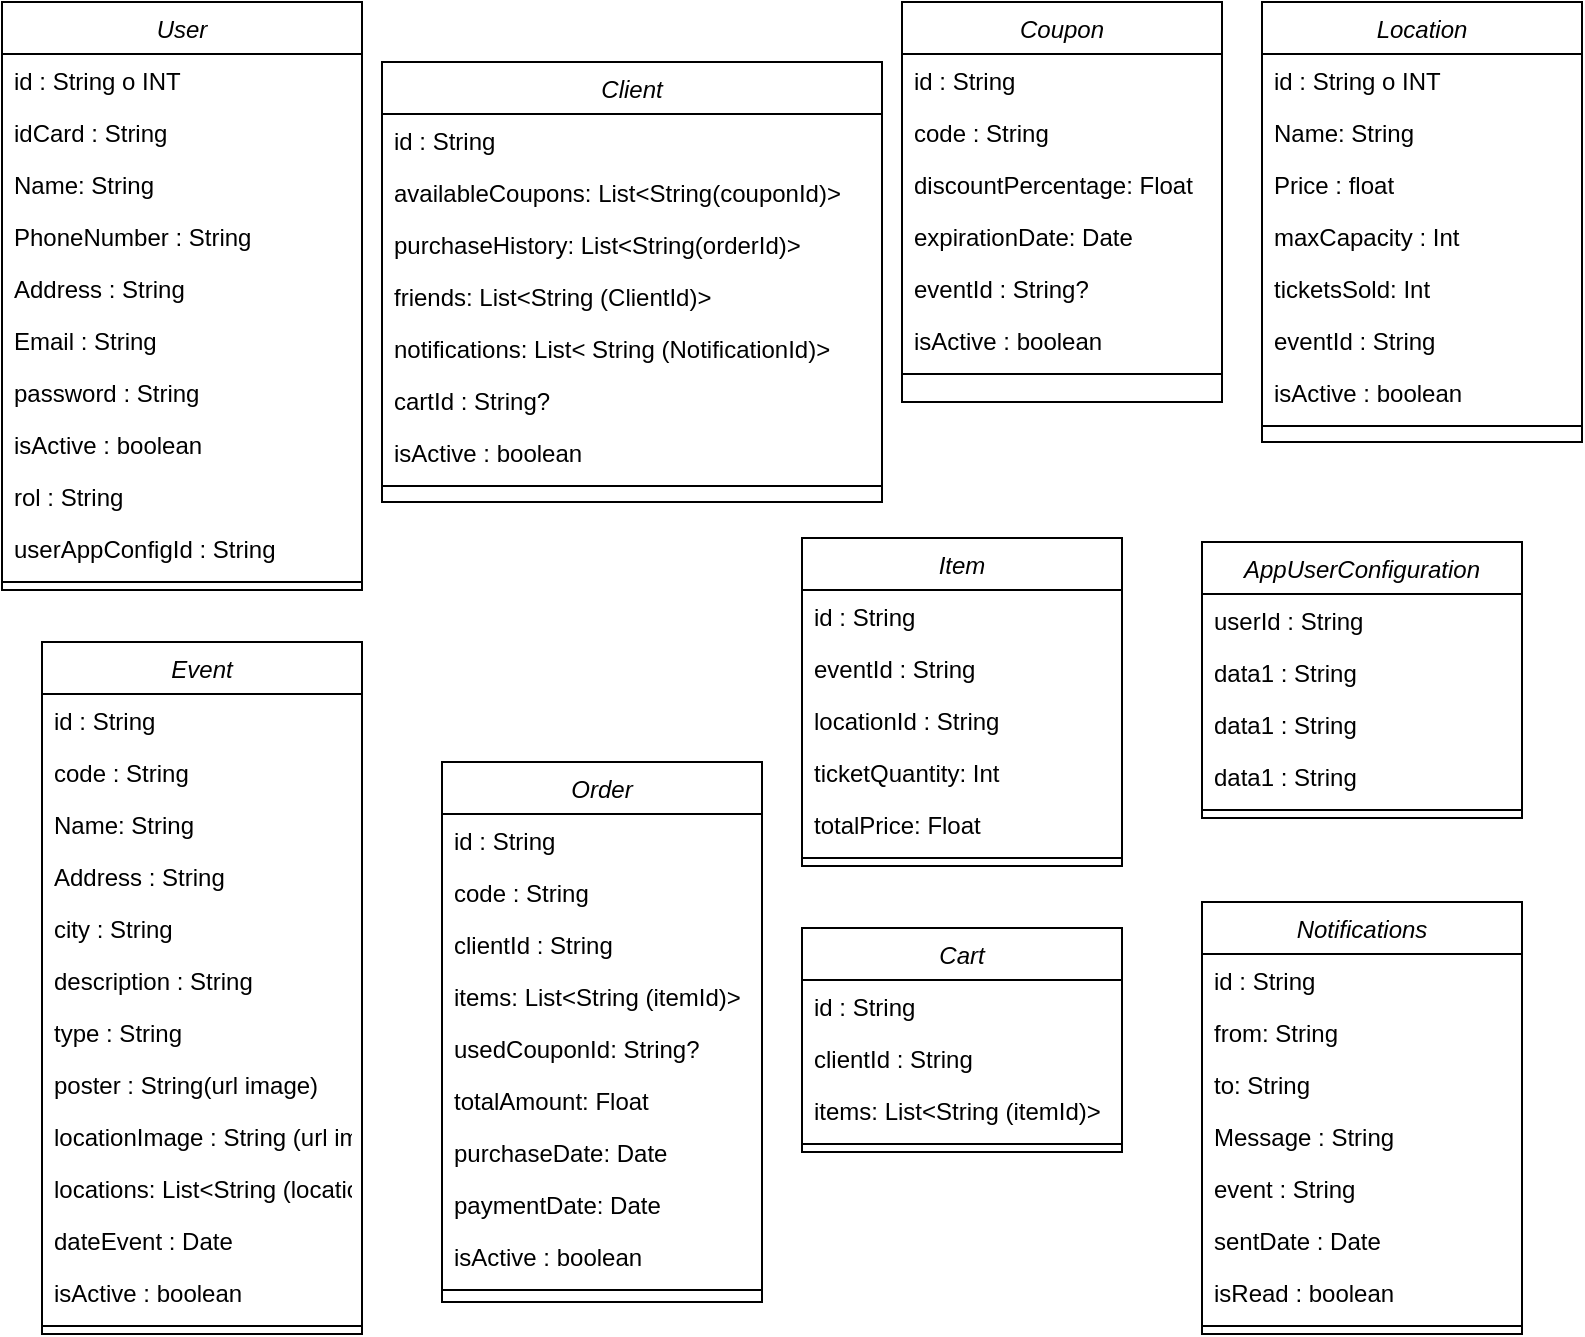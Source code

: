 <mxfile version="24.7.17">
  <diagram name="Page-1" id="UjfCavj92p5BirTK8rv4">
    <mxGraphModel dx="697" dy="301" grid="1" gridSize="10" guides="1" tooltips="1" connect="1" arrows="1" fold="1" page="1" pageScale="1" pageWidth="827" pageHeight="1169" math="0" shadow="0">
      <root>
        <mxCell id="0" />
        <mxCell id="1" parent="0" />
        <mxCell id="ndFpHIZF6aMoplmZjkuA-1" value="User" style="swimlane;fontStyle=2;align=center;verticalAlign=top;childLayout=stackLayout;horizontal=1;startSize=26;horizontalStack=0;resizeParent=1;resizeLast=0;collapsible=1;marginBottom=0;rounded=0;shadow=0;strokeWidth=1;" parent="1" vertex="1">
          <mxGeometry x="20" y="10" width="180" height="294" as="geometry">
            <mxRectangle x="230" y="140" width="160" height="26" as="alternateBounds" />
          </mxGeometry>
        </mxCell>
        <mxCell id="ndFpHIZF6aMoplmZjkuA-2" value="id : String o INT" style="text;align=left;verticalAlign=top;spacingLeft=4;spacingRight=4;overflow=hidden;rotatable=0;points=[[0,0.5],[1,0.5]];portConstraint=eastwest;" parent="ndFpHIZF6aMoplmZjkuA-1" vertex="1">
          <mxGeometry y="26" width="180" height="26" as="geometry" />
        </mxCell>
        <mxCell id="ndFpHIZF6aMoplmZjkuA-3" value="idCard : String" style="text;align=left;verticalAlign=top;spacingLeft=4;spacingRight=4;overflow=hidden;rotatable=0;points=[[0,0.5],[1,0.5]];portConstraint=eastwest;" parent="ndFpHIZF6aMoplmZjkuA-1" vertex="1">
          <mxGeometry y="52" width="180" height="26" as="geometry" />
        </mxCell>
        <mxCell id="ndFpHIZF6aMoplmZjkuA-4" value="Name: String" style="text;align=left;verticalAlign=top;spacingLeft=4;spacingRight=4;overflow=hidden;rotatable=0;points=[[0,0.5],[1,0.5]];portConstraint=eastwest;" parent="ndFpHIZF6aMoplmZjkuA-1" vertex="1">
          <mxGeometry y="78" width="180" height="26" as="geometry" />
        </mxCell>
        <mxCell id="ndFpHIZF6aMoplmZjkuA-5" value="PhoneNumber : String" style="text;align=left;verticalAlign=top;spacingLeft=4;spacingRight=4;overflow=hidden;rotatable=0;points=[[0,0.5],[1,0.5]];portConstraint=eastwest;rounded=0;shadow=0;html=0;" parent="ndFpHIZF6aMoplmZjkuA-1" vertex="1">
          <mxGeometry y="104" width="180" height="26" as="geometry" />
        </mxCell>
        <mxCell id="ndFpHIZF6aMoplmZjkuA-6" value="Address : String" style="text;align=left;verticalAlign=top;spacingLeft=4;spacingRight=4;overflow=hidden;rotatable=0;points=[[0,0.5],[1,0.5]];portConstraint=eastwest;rounded=0;shadow=0;html=0;" parent="ndFpHIZF6aMoplmZjkuA-1" vertex="1">
          <mxGeometry y="130" width="180" height="26" as="geometry" />
        </mxCell>
        <mxCell id="ndFpHIZF6aMoplmZjkuA-7" value="Email : String" style="text;align=left;verticalAlign=top;spacingLeft=4;spacingRight=4;overflow=hidden;rotatable=0;points=[[0,0.5],[1,0.5]];portConstraint=eastwest;rounded=0;shadow=0;html=0;" parent="ndFpHIZF6aMoplmZjkuA-1" vertex="1">
          <mxGeometry y="156" width="180" height="26" as="geometry" />
        </mxCell>
        <mxCell id="ndFpHIZF6aMoplmZjkuA-8" value="password : String" style="text;align=left;verticalAlign=top;spacingLeft=4;spacingRight=4;overflow=hidden;rotatable=0;points=[[0,0.5],[1,0.5]];portConstraint=eastwest;rounded=0;shadow=0;html=0;" parent="ndFpHIZF6aMoplmZjkuA-1" vertex="1">
          <mxGeometry y="182" width="180" height="26" as="geometry" />
        </mxCell>
        <mxCell id="ndFpHIZF6aMoplmZjkuA-9" value="isActive : boolean" style="text;align=left;verticalAlign=top;spacingLeft=4;spacingRight=4;overflow=hidden;rotatable=0;points=[[0,0.5],[1,0.5]];portConstraint=eastwest;rounded=0;shadow=0;html=0;" parent="ndFpHIZF6aMoplmZjkuA-1" vertex="1">
          <mxGeometry y="208" width="180" height="26" as="geometry" />
        </mxCell>
        <mxCell id="ndFpHIZF6aMoplmZjkuA-10" value="rol : String" style="text;align=left;verticalAlign=top;spacingLeft=4;spacingRight=4;overflow=hidden;rotatable=0;points=[[0,0.5],[1,0.5]];portConstraint=eastwest;rounded=0;shadow=0;html=0;" parent="ndFpHIZF6aMoplmZjkuA-1" vertex="1">
          <mxGeometry y="234" width="180" height="26" as="geometry" />
        </mxCell>
        <mxCell id="ndFpHIZF6aMoplmZjkuA-18" value="userAppConfigId : String" style="text;align=left;verticalAlign=top;spacingLeft=4;spacingRight=4;overflow=hidden;rotatable=0;points=[[0,0.5],[1,0.5]];portConstraint=eastwest;" parent="ndFpHIZF6aMoplmZjkuA-1" vertex="1">
          <mxGeometry y="260" width="180" height="26" as="geometry" />
        </mxCell>
        <mxCell id="ndFpHIZF6aMoplmZjkuA-11" value="" style="line;html=1;strokeWidth=1;align=left;verticalAlign=middle;spacingTop=-1;spacingLeft=3;spacingRight=3;rotatable=0;labelPosition=right;points=[];portConstraint=eastwest;" parent="ndFpHIZF6aMoplmZjkuA-1" vertex="1">
          <mxGeometry y="286" width="180" height="8" as="geometry" />
        </mxCell>
        <mxCell id="ndFpHIZF6aMoplmZjkuA-12" value="Client" style="swimlane;fontStyle=2;align=center;verticalAlign=top;childLayout=stackLayout;horizontal=1;startSize=26;horizontalStack=0;resizeParent=1;resizeLast=0;collapsible=1;marginBottom=0;rounded=0;shadow=0;strokeWidth=1;" parent="1" vertex="1">
          <mxGeometry x="210" y="40" width="250" height="220" as="geometry">
            <mxRectangle x="230" y="140" width="160" height="26" as="alternateBounds" />
          </mxGeometry>
        </mxCell>
        <mxCell id="ndFpHIZF6aMoplmZjkuA-13" value="id : String " style="text;align=left;verticalAlign=top;spacingLeft=4;spacingRight=4;overflow=hidden;rotatable=0;points=[[0,0.5],[1,0.5]];portConstraint=eastwest;rounded=0;shadow=0;html=0;" parent="ndFpHIZF6aMoplmZjkuA-12" vertex="1">
          <mxGeometry y="26" width="250" height="26" as="geometry" />
        </mxCell>
        <mxCell id="ndFpHIZF6aMoplmZjkuA-14" value="availableCoupons: List&lt;String(couponId)&gt;" style="text;align=left;verticalAlign=top;spacingLeft=4;spacingRight=4;overflow=hidden;rotatable=0;points=[[0,0.5],[1,0.5]];portConstraint=eastwest;" parent="ndFpHIZF6aMoplmZjkuA-12" vertex="1">
          <mxGeometry y="52" width="250" height="26" as="geometry" />
        </mxCell>
        <mxCell id="ndFpHIZF6aMoplmZjkuA-15" value="purchaseHistory: List&lt;String(orderId)&gt;" style="text;align=left;verticalAlign=top;spacingLeft=4;spacingRight=4;overflow=hidden;rotatable=0;points=[[0,0.5],[1,0.5]];portConstraint=eastwest;" parent="ndFpHIZF6aMoplmZjkuA-12" vertex="1">
          <mxGeometry y="78" width="250" height="26" as="geometry" />
        </mxCell>
        <mxCell id="ndFpHIZF6aMoplmZjkuA-16" value="friends: List&lt;String (ClientId)&gt;" style="text;align=left;verticalAlign=top;spacingLeft=4;spacingRight=4;overflow=hidden;rotatable=0;points=[[0,0.5],[1,0.5]];portConstraint=eastwest;" parent="ndFpHIZF6aMoplmZjkuA-12" vertex="1">
          <mxGeometry y="104" width="250" height="26" as="geometry" />
        </mxCell>
        <mxCell id="ndFpHIZF6aMoplmZjkuA-17" value="notifications: List&lt; String (NotificationId)&gt;" style="text;align=left;verticalAlign=top;spacingLeft=4;spacingRight=4;overflow=hidden;rotatable=0;points=[[0,0.5],[1,0.5]];portConstraint=eastwest;" parent="ndFpHIZF6aMoplmZjkuA-12" vertex="1">
          <mxGeometry y="130" width="250" height="26" as="geometry" />
        </mxCell>
        <mxCell id="ndFpHIZF6aMoplmZjkuA-19" value="cartId : String? " style="text;align=left;verticalAlign=top;spacingLeft=4;spacingRight=4;overflow=hidden;rotatable=0;points=[[0,0.5],[1,0.5]];portConstraint=eastwest;" parent="ndFpHIZF6aMoplmZjkuA-12" vertex="1">
          <mxGeometry y="156" width="250" height="26" as="geometry" />
        </mxCell>
        <mxCell id="ndFpHIZF6aMoplmZjkuA-20" value="isActive : boolean" style="text;align=left;verticalAlign=top;spacingLeft=4;spacingRight=4;overflow=hidden;rotatable=0;points=[[0,0.5],[1,0.5]];portConstraint=eastwest;rounded=0;shadow=0;html=0;" parent="ndFpHIZF6aMoplmZjkuA-12" vertex="1">
          <mxGeometry y="182" width="250" height="26" as="geometry" />
        </mxCell>
        <mxCell id="ndFpHIZF6aMoplmZjkuA-21" value="" style="line;html=1;strokeWidth=1;align=left;verticalAlign=middle;spacingTop=-1;spacingLeft=3;spacingRight=3;rotatable=0;labelPosition=right;points=[];portConstraint=eastwest;" parent="ndFpHIZF6aMoplmZjkuA-12" vertex="1">
          <mxGeometry y="208" width="250" height="8" as="geometry" />
        </mxCell>
        <mxCell id="ndFpHIZF6aMoplmZjkuA-22" value="Event" style="swimlane;fontStyle=2;align=center;verticalAlign=top;childLayout=stackLayout;horizontal=1;startSize=26;horizontalStack=0;resizeParent=1;resizeLast=0;collapsible=1;marginBottom=0;rounded=0;shadow=0;strokeWidth=1;" parent="1" vertex="1">
          <mxGeometry x="40" y="330" width="160" height="346" as="geometry">
            <mxRectangle x="230" y="140" width="160" height="26" as="alternateBounds" />
          </mxGeometry>
        </mxCell>
        <mxCell id="ndFpHIZF6aMoplmZjkuA-23" value="id : String " style="text;align=left;verticalAlign=top;spacingLeft=4;spacingRight=4;overflow=hidden;rotatable=0;points=[[0,0.5],[1,0.5]];portConstraint=eastwest;" parent="ndFpHIZF6aMoplmZjkuA-22" vertex="1">
          <mxGeometry y="26" width="160" height="26" as="geometry" />
        </mxCell>
        <mxCell id="ndFpHIZF6aMoplmZjkuA-24" value="code : String" style="text;align=left;verticalAlign=top;spacingLeft=4;spacingRight=4;overflow=hidden;rotatable=0;points=[[0,0.5],[1,0.5]];portConstraint=eastwest;" parent="ndFpHIZF6aMoplmZjkuA-22" vertex="1">
          <mxGeometry y="52" width="160" height="26" as="geometry" />
        </mxCell>
        <mxCell id="ndFpHIZF6aMoplmZjkuA-25" value="Name: String" style="text;align=left;verticalAlign=top;spacingLeft=4;spacingRight=4;overflow=hidden;rotatable=0;points=[[0,0.5],[1,0.5]];portConstraint=eastwest;" parent="ndFpHIZF6aMoplmZjkuA-22" vertex="1">
          <mxGeometry y="78" width="160" height="26" as="geometry" />
        </mxCell>
        <mxCell id="ndFpHIZF6aMoplmZjkuA-26" value="Address : String" style="text;align=left;verticalAlign=top;spacingLeft=4;spacingRight=4;overflow=hidden;rotatable=0;points=[[0,0.5],[1,0.5]];portConstraint=eastwest;rounded=0;shadow=0;html=0;" parent="ndFpHIZF6aMoplmZjkuA-22" vertex="1">
          <mxGeometry y="104" width="160" height="26" as="geometry" />
        </mxCell>
        <mxCell id="ndFpHIZF6aMoplmZjkuA-27" value="city : String" style="text;align=left;verticalAlign=top;spacingLeft=4;spacingRight=4;overflow=hidden;rotatable=0;points=[[0,0.5],[1,0.5]];portConstraint=eastwest;rounded=0;shadow=0;html=0;" parent="ndFpHIZF6aMoplmZjkuA-22" vertex="1">
          <mxGeometry y="130" width="160" height="26" as="geometry" />
        </mxCell>
        <mxCell id="ndFpHIZF6aMoplmZjkuA-28" value="description : String" style="text;align=left;verticalAlign=top;spacingLeft=4;spacingRight=4;overflow=hidden;rotatable=0;points=[[0,0.5],[1,0.5]];portConstraint=eastwest;rounded=0;shadow=0;html=0;" parent="ndFpHIZF6aMoplmZjkuA-22" vertex="1">
          <mxGeometry y="156" width="160" height="26" as="geometry" />
        </mxCell>
        <mxCell id="ndFpHIZF6aMoplmZjkuA-29" value="type : String" style="text;align=left;verticalAlign=top;spacingLeft=4;spacingRight=4;overflow=hidden;rotatable=0;points=[[0,0.5],[1,0.5]];portConstraint=eastwest;rounded=0;shadow=0;html=0;" parent="ndFpHIZF6aMoplmZjkuA-22" vertex="1">
          <mxGeometry y="182" width="160" height="26" as="geometry" />
        </mxCell>
        <mxCell id="ndFpHIZF6aMoplmZjkuA-30" value="poster : String(url image)" style="text;align=left;verticalAlign=top;spacingLeft=4;spacingRight=4;overflow=hidden;rotatable=0;points=[[0,0.5],[1,0.5]];portConstraint=eastwest;rounded=0;shadow=0;html=0;" parent="ndFpHIZF6aMoplmZjkuA-22" vertex="1">
          <mxGeometry y="208" width="160" height="26" as="geometry" />
        </mxCell>
        <mxCell id="ndFpHIZF6aMoplmZjkuA-31" value="locationImage : String (url image)" style="text;align=left;verticalAlign=top;spacingLeft=4;spacingRight=4;overflow=hidden;rotatable=0;points=[[0,0.5],[1,0.5]];portConstraint=eastwest;rounded=0;shadow=0;html=0;" parent="ndFpHIZF6aMoplmZjkuA-22" vertex="1">
          <mxGeometry y="234" width="160" height="26" as="geometry" />
        </mxCell>
        <mxCell id="ndFpHIZF6aMoplmZjkuA-32" value="locations: List&lt;String (locationId)&gt;" style="text;align=left;verticalAlign=top;spacingLeft=4;spacingRight=4;overflow=hidden;rotatable=0;points=[[0,0.5],[1,0.5]];portConstraint=eastwest;rounded=0;shadow=0;html=0;" parent="ndFpHIZF6aMoplmZjkuA-22" vertex="1">
          <mxGeometry y="260" width="160" height="26" as="geometry" />
        </mxCell>
        <mxCell id="ndFpHIZF6aMoplmZjkuA-33" value="dateEvent : Date" style="text;align=left;verticalAlign=top;spacingLeft=4;spacingRight=4;overflow=hidden;rotatable=0;points=[[0,0.5],[1,0.5]];portConstraint=eastwest;rounded=0;shadow=0;html=0;" parent="ndFpHIZF6aMoplmZjkuA-22" vertex="1">
          <mxGeometry y="286" width="160" height="26" as="geometry" />
        </mxCell>
        <mxCell id="ndFpHIZF6aMoplmZjkuA-34" value="isActive : boolean" style="text;align=left;verticalAlign=top;spacingLeft=4;spacingRight=4;overflow=hidden;rotatable=0;points=[[0,0.5],[1,0.5]];portConstraint=eastwest;rounded=0;shadow=0;html=0;" parent="ndFpHIZF6aMoplmZjkuA-22" vertex="1">
          <mxGeometry y="312" width="160" height="26" as="geometry" />
        </mxCell>
        <mxCell id="ndFpHIZF6aMoplmZjkuA-35" value="" style="line;html=1;strokeWidth=1;align=left;verticalAlign=middle;spacingTop=-1;spacingLeft=3;spacingRight=3;rotatable=0;labelPosition=right;points=[];portConstraint=eastwest;" parent="ndFpHIZF6aMoplmZjkuA-22" vertex="1">
          <mxGeometry y="338" width="160" height="8" as="geometry" />
        </mxCell>
        <mxCell id="ndFpHIZF6aMoplmZjkuA-36" value="Location" style="swimlane;fontStyle=2;align=center;verticalAlign=top;childLayout=stackLayout;horizontal=1;startSize=26;horizontalStack=0;resizeParent=1;resizeLast=0;collapsible=1;marginBottom=0;rounded=0;shadow=0;strokeWidth=1;" parent="1" vertex="1">
          <mxGeometry x="650" y="10" width="160" height="220" as="geometry">
            <mxRectangle x="230" y="140" width="160" height="26" as="alternateBounds" />
          </mxGeometry>
        </mxCell>
        <mxCell id="ndFpHIZF6aMoplmZjkuA-37" value="id : String o INT" style="text;align=left;verticalAlign=top;spacingLeft=4;spacingRight=4;overflow=hidden;rotatable=0;points=[[0,0.5],[1,0.5]];portConstraint=eastwest;" parent="ndFpHIZF6aMoplmZjkuA-36" vertex="1">
          <mxGeometry y="26" width="160" height="26" as="geometry" />
        </mxCell>
        <mxCell id="ndFpHIZF6aMoplmZjkuA-38" value="Name: String" style="text;align=left;verticalAlign=top;spacingLeft=4;spacingRight=4;overflow=hidden;rotatable=0;points=[[0,0.5],[1,0.5]];portConstraint=eastwest;" parent="ndFpHIZF6aMoplmZjkuA-36" vertex="1">
          <mxGeometry y="52" width="160" height="26" as="geometry" />
        </mxCell>
        <mxCell id="ndFpHIZF6aMoplmZjkuA-39" value="Price : float" style="text;align=left;verticalAlign=top;spacingLeft=4;spacingRight=4;overflow=hidden;rotatable=0;points=[[0,0.5],[1,0.5]];portConstraint=eastwest;rounded=0;shadow=0;html=0;" parent="ndFpHIZF6aMoplmZjkuA-36" vertex="1">
          <mxGeometry y="78" width="160" height="26" as="geometry" />
        </mxCell>
        <mxCell id="ndFpHIZF6aMoplmZjkuA-40" value="maxCapacity : Int" style="text;align=left;verticalAlign=top;spacingLeft=4;spacingRight=4;overflow=hidden;rotatable=0;points=[[0,0.5],[1,0.5]];portConstraint=eastwest;rounded=0;shadow=0;html=0;" parent="ndFpHIZF6aMoplmZjkuA-36" vertex="1">
          <mxGeometry y="104" width="160" height="26" as="geometry" />
        </mxCell>
        <mxCell id="ndFpHIZF6aMoplmZjkuA-41" value="ticketsSold: Int" style="text;align=left;verticalAlign=top;spacingLeft=4;spacingRight=4;overflow=hidden;rotatable=0;points=[[0,0.5],[1,0.5]];portConstraint=eastwest;rounded=0;shadow=0;html=0;" parent="ndFpHIZF6aMoplmZjkuA-36" vertex="1">
          <mxGeometry y="130" width="160" height="26" as="geometry" />
        </mxCell>
        <mxCell id="ndFpHIZF6aMoplmZjkuA-42" value="eventId : String" style="text;align=left;verticalAlign=top;spacingLeft=4;spacingRight=4;overflow=hidden;rotatable=0;points=[[0,0.5],[1,0.5]];portConstraint=eastwest;rounded=0;shadow=0;html=0;" parent="ndFpHIZF6aMoplmZjkuA-36" vertex="1">
          <mxGeometry y="156" width="160" height="26" as="geometry" />
        </mxCell>
        <mxCell id="ndFpHIZF6aMoplmZjkuA-43" value="isActive : boolean" style="text;align=left;verticalAlign=top;spacingLeft=4;spacingRight=4;overflow=hidden;rotatable=0;points=[[0,0.5],[1,0.5]];portConstraint=eastwest;rounded=0;shadow=0;html=0;" parent="ndFpHIZF6aMoplmZjkuA-36" vertex="1">
          <mxGeometry y="182" width="160" height="26" as="geometry" />
        </mxCell>
        <mxCell id="ndFpHIZF6aMoplmZjkuA-44" value="" style="line;html=1;strokeWidth=1;align=left;verticalAlign=middle;spacingTop=-1;spacingLeft=3;spacingRight=3;rotatable=0;labelPosition=right;points=[];portConstraint=eastwest;" parent="ndFpHIZF6aMoplmZjkuA-36" vertex="1">
          <mxGeometry y="208" width="160" height="8" as="geometry" />
        </mxCell>
        <mxCell id="ndFpHIZF6aMoplmZjkuA-45" value="Order" style="swimlane;fontStyle=2;align=center;verticalAlign=top;childLayout=stackLayout;horizontal=1;startSize=26;horizontalStack=0;resizeParent=1;resizeLast=0;collapsible=1;marginBottom=0;rounded=0;shadow=0;strokeWidth=1;" parent="1" vertex="1">
          <mxGeometry x="240" y="390" width="160" height="270" as="geometry">
            <mxRectangle x="230" y="140" width="160" height="26" as="alternateBounds" />
          </mxGeometry>
        </mxCell>
        <mxCell id="ndFpHIZF6aMoplmZjkuA-46" value="id : String " style="text;align=left;verticalAlign=top;spacingLeft=4;spacingRight=4;overflow=hidden;rotatable=0;points=[[0,0.5],[1,0.5]];portConstraint=eastwest;" parent="ndFpHIZF6aMoplmZjkuA-45" vertex="1">
          <mxGeometry y="26" width="160" height="26" as="geometry" />
        </mxCell>
        <mxCell id="ndFpHIZF6aMoplmZjkuA-47" value="code : String" style="text;align=left;verticalAlign=top;spacingLeft=4;spacingRight=4;overflow=hidden;rotatable=0;points=[[0,0.5],[1,0.5]];portConstraint=eastwest;" parent="ndFpHIZF6aMoplmZjkuA-45" vertex="1">
          <mxGeometry y="52" width="160" height="26" as="geometry" />
        </mxCell>
        <mxCell id="ndFpHIZF6aMoplmZjkuA-48" value="clientId : String" style="text;align=left;verticalAlign=top;spacingLeft=4;spacingRight=4;overflow=hidden;rotatable=0;points=[[0,0.5],[1,0.5]];portConstraint=eastwest;" parent="ndFpHIZF6aMoplmZjkuA-45" vertex="1">
          <mxGeometry y="78" width="160" height="26" as="geometry" />
        </mxCell>
        <mxCell id="ndFpHIZF6aMoplmZjkuA-49" value="items: List&lt;String (itemId)&gt;" style="text;align=left;verticalAlign=top;spacingLeft=4;spacingRight=4;overflow=hidden;rotatable=0;points=[[0,0.5],[1,0.5]];portConstraint=eastwest;rounded=0;shadow=0;html=0;" parent="ndFpHIZF6aMoplmZjkuA-45" vertex="1">
          <mxGeometry y="104" width="160" height="26" as="geometry" />
        </mxCell>
        <mxCell id="ndFpHIZF6aMoplmZjkuA-50" value="usedCouponId: String?" style="text;align=left;verticalAlign=top;spacingLeft=4;spacingRight=4;overflow=hidden;rotatable=0;points=[[0,0.5],[1,0.5]];portConstraint=eastwest;rounded=0;shadow=0;html=0;" parent="ndFpHIZF6aMoplmZjkuA-45" vertex="1">
          <mxGeometry y="130" width="160" height="26" as="geometry" />
        </mxCell>
        <mxCell id="ndFpHIZF6aMoplmZjkuA-51" value="totalAmount: Float" style="text;align=left;verticalAlign=top;spacingLeft=4;spacingRight=4;overflow=hidden;rotatable=0;points=[[0,0.5],[1,0.5]];portConstraint=eastwest;rounded=0;shadow=0;html=0;" parent="ndFpHIZF6aMoplmZjkuA-45" vertex="1">
          <mxGeometry y="156" width="160" height="26" as="geometry" />
        </mxCell>
        <mxCell id="ndFpHIZF6aMoplmZjkuA-52" value="purchaseDate: Date" style="text;align=left;verticalAlign=top;spacingLeft=4;spacingRight=4;overflow=hidden;rotatable=0;points=[[0,0.5],[1,0.5]];portConstraint=eastwest;rounded=0;shadow=0;html=0;" parent="ndFpHIZF6aMoplmZjkuA-45" vertex="1">
          <mxGeometry y="182" width="160" height="26" as="geometry" />
        </mxCell>
        <mxCell id="ndFpHIZF6aMoplmZjkuA-53" value="paymentDate: Date" style="text;align=left;verticalAlign=top;spacingLeft=4;spacingRight=4;overflow=hidden;rotatable=0;points=[[0,0.5],[1,0.5]];portConstraint=eastwest;rounded=0;shadow=0;html=0;" parent="ndFpHIZF6aMoplmZjkuA-45" vertex="1">
          <mxGeometry y="208" width="160" height="26" as="geometry" />
        </mxCell>
        <mxCell id="ndFpHIZF6aMoplmZjkuA-54" value="isActive : boolean" style="text;align=left;verticalAlign=top;spacingLeft=4;spacingRight=4;overflow=hidden;rotatable=0;points=[[0,0.5],[1,0.5]];portConstraint=eastwest;rounded=0;shadow=0;html=0;" parent="ndFpHIZF6aMoplmZjkuA-45" vertex="1">
          <mxGeometry y="234" width="160" height="26" as="geometry" />
        </mxCell>
        <mxCell id="ndFpHIZF6aMoplmZjkuA-55" value="" style="line;html=1;strokeWidth=1;align=left;verticalAlign=middle;spacingTop=-1;spacingLeft=3;spacingRight=3;rotatable=0;labelPosition=right;points=[];portConstraint=eastwest;" parent="ndFpHIZF6aMoplmZjkuA-45" vertex="1">
          <mxGeometry y="260" width="160" height="8" as="geometry" />
        </mxCell>
        <mxCell id="ndFpHIZF6aMoplmZjkuA-56" value="Coupon" style="swimlane;fontStyle=2;align=center;verticalAlign=top;childLayout=stackLayout;horizontal=1;startSize=26;horizontalStack=0;resizeParent=1;resizeLast=0;collapsible=1;marginBottom=0;rounded=0;shadow=0;strokeWidth=1;" parent="1" vertex="1">
          <mxGeometry x="470" y="10" width="160" height="200" as="geometry">
            <mxRectangle x="230" y="140" width="160" height="26" as="alternateBounds" />
          </mxGeometry>
        </mxCell>
        <mxCell id="ndFpHIZF6aMoplmZjkuA-57" value="id : String " style="text;align=left;verticalAlign=top;spacingLeft=4;spacingRight=4;overflow=hidden;rotatable=0;points=[[0,0.5],[1,0.5]];portConstraint=eastwest;" parent="ndFpHIZF6aMoplmZjkuA-56" vertex="1">
          <mxGeometry y="26" width="160" height="26" as="geometry" />
        </mxCell>
        <mxCell id="ndFpHIZF6aMoplmZjkuA-58" value="code : String" style="text;align=left;verticalAlign=top;spacingLeft=4;spacingRight=4;overflow=hidden;rotatable=0;points=[[0,0.5],[1,0.5]];portConstraint=eastwest;" parent="ndFpHIZF6aMoplmZjkuA-56" vertex="1">
          <mxGeometry y="52" width="160" height="26" as="geometry" />
        </mxCell>
        <mxCell id="ndFpHIZF6aMoplmZjkuA-59" value="discountPercentage: Float" style="text;align=left;verticalAlign=top;spacingLeft=4;spacingRight=4;overflow=hidden;rotatable=0;points=[[0,0.5],[1,0.5]];portConstraint=eastwest;rounded=0;shadow=0;html=0;" parent="ndFpHIZF6aMoplmZjkuA-56" vertex="1">
          <mxGeometry y="78" width="160" height="26" as="geometry" />
        </mxCell>
        <mxCell id="ndFpHIZF6aMoplmZjkuA-60" value="expirationDate: Date " style="text;align=left;verticalAlign=top;spacingLeft=4;spacingRight=4;overflow=hidden;rotatable=0;points=[[0,0.5],[1,0.5]];portConstraint=eastwest;rounded=0;shadow=0;html=0;" parent="ndFpHIZF6aMoplmZjkuA-56" vertex="1">
          <mxGeometry y="104" width="160" height="26" as="geometry" />
        </mxCell>
        <mxCell id="ndFpHIZF6aMoplmZjkuA-61" value="eventId : String?" style="text;align=left;verticalAlign=top;spacingLeft=4;spacingRight=4;overflow=hidden;rotatable=0;points=[[0,0.5],[1,0.5]];portConstraint=eastwest;rounded=0;shadow=0;html=0;" parent="ndFpHIZF6aMoplmZjkuA-56" vertex="1">
          <mxGeometry y="130" width="160" height="26" as="geometry" />
        </mxCell>
        <mxCell id="ndFpHIZF6aMoplmZjkuA-62" value="isActive : boolean" style="text;align=left;verticalAlign=top;spacingLeft=4;spacingRight=4;overflow=hidden;rotatable=0;points=[[0,0.5],[1,0.5]];portConstraint=eastwest;rounded=0;shadow=0;html=0;" parent="ndFpHIZF6aMoplmZjkuA-56" vertex="1">
          <mxGeometry y="156" width="160" height="26" as="geometry" />
        </mxCell>
        <mxCell id="ndFpHIZF6aMoplmZjkuA-63" value="" style="line;html=1;strokeWidth=1;align=left;verticalAlign=middle;spacingTop=-1;spacingLeft=3;spacingRight=3;rotatable=0;labelPosition=right;points=[];portConstraint=eastwest;" parent="ndFpHIZF6aMoplmZjkuA-56" vertex="1">
          <mxGeometry y="182" width="160" height="8" as="geometry" />
        </mxCell>
        <mxCell id="ndFpHIZF6aMoplmZjkuA-64" value="Item" style="swimlane;fontStyle=2;align=center;verticalAlign=top;childLayout=stackLayout;horizontal=1;startSize=26;horizontalStack=0;resizeParent=1;resizeLast=0;collapsible=1;marginBottom=0;rounded=0;shadow=0;strokeWidth=1;" parent="1" vertex="1">
          <mxGeometry x="420" y="278" width="160" height="164" as="geometry">
            <mxRectangle x="230" y="140" width="160" height="26" as="alternateBounds" />
          </mxGeometry>
        </mxCell>
        <mxCell id="ndFpHIZF6aMoplmZjkuA-65" value="id : String " style="text;align=left;verticalAlign=top;spacingLeft=4;spacingRight=4;overflow=hidden;rotatable=0;points=[[0,0.5],[1,0.5]];portConstraint=eastwest;" parent="ndFpHIZF6aMoplmZjkuA-64" vertex="1">
          <mxGeometry y="26" width="160" height="26" as="geometry" />
        </mxCell>
        <mxCell id="ndFpHIZF6aMoplmZjkuA-66" value="eventId : String" style="text;align=left;verticalAlign=top;spacingLeft=4;spacingRight=4;overflow=hidden;rotatable=0;points=[[0,0.5],[1,0.5]];portConstraint=eastwest;" parent="ndFpHIZF6aMoplmZjkuA-64" vertex="1">
          <mxGeometry y="52" width="160" height="26" as="geometry" />
        </mxCell>
        <mxCell id="ndFpHIZF6aMoplmZjkuA-67" value="locationId : String" style="text;align=left;verticalAlign=top;spacingLeft=4;spacingRight=4;overflow=hidden;rotatable=0;points=[[0,0.5],[1,0.5]];portConstraint=eastwest;" parent="ndFpHIZF6aMoplmZjkuA-64" vertex="1">
          <mxGeometry y="78" width="160" height="26" as="geometry" />
        </mxCell>
        <mxCell id="ndFpHIZF6aMoplmZjkuA-68" value="ticketQuantity: Int" style="text;align=left;verticalAlign=top;spacingLeft=4;spacingRight=4;overflow=hidden;rotatable=0;points=[[0,0.5],[1,0.5]];portConstraint=eastwest;rounded=0;shadow=0;html=0;" parent="ndFpHIZF6aMoplmZjkuA-64" vertex="1">
          <mxGeometry y="104" width="160" height="26" as="geometry" />
        </mxCell>
        <mxCell id="ndFpHIZF6aMoplmZjkuA-69" value="totalPrice: Float&#xa;" style="text;align=left;verticalAlign=top;spacingLeft=4;spacingRight=4;overflow=hidden;rotatable=0;points=[[0,0.5],[1,0.5]];portConstraint=eastwest;rounded=0;shadow=0;html=0;" parent="ndFpHIZF6aMoplmZjkuA-64" vertex="1">
          <mxGeometry y="130" width="160" height="26" as="geometry" />
        </mxCell>
        <mxCell id="ndFpHIZF6aMoplmZjkuA-70" value="" style="line;html=1;strokeWidth=1;align=left;verticalAlign=middle;spacingTop=-1;spacingLeft=3;spacingRight=3;rotatable=0;labelPosition=right;points=[];portConstraint=eastwest;" parent="ndFpHIZF6aMoplmZjkuA-64" vertex="1">
          <mxGeometry y="156" width="160" height="8" as="geometry" />
        </mxCell>
        <mxCell id="ndFpHIZF6aMoplmZjkuA-71" value="Cart" style="swimlane;fontStyle=2;align=center;verticalAlign=top;childLayout=stackLayout;horizontal=1;startSize=26;horizontalStack=0;resizeParent=1;resizeLast=0;collapsible=1;marginBottom=0;rounded=0;shadow=0;strokeWidth=1;" parent="1" vertex="1">
          <mxGeometry x="420" y="473" width="160" height="112" as="geometry">
            <mxRectangle x="230" y="140" width="160" height="26" as="alternateBounds" />
          </mxGeometry>
        </mxCell>
        <mxCell id="ndFpHIZF6aMoplmZjkuA-72" value="id : String " style="text;align=left;verticalAlign=top;spacingLeft=4;spacingRight=4;overflow=hidden;rotatable=0;points=[[0,0.5],[1,0.5]];portConstraint=eastwest;" parent="ndFpHIZF6aMoplmZjkuA-71" vertex="1">
          <mxGeometry y="26" width="160" height="26" as="geometry" />
        </mxCell>
        <mxCell id="ndFpHIZF6aMoplmZjkuA-73" value="clientId : String" style="text;align=left;verticalAlign=top;spacingLeft=4;spacingRight=4;overflow=hidden;rotatable=0;points=[[0,0.5],[1,0.5]];portConstraint=eastwest;" parent="ndFpHIZF6aMoplmZjkuA-71" vertex="1">
          <mxGeometry y="52" width="160" height="26" as="geometry" />
        </mxCell>
        <mxCell id="ndFpHIZF6aMoplmZjkuA-74" value="items: List&lt;String (itemId)&gt;&#xa;" style="text;align=left;verticalAlign=top;spacingLeft=4;spacingRight=4;overflow=hidden;rotatable=0;points=[[0,0.5],[1,0.5]];portConstraint=eastwest;" parent="ndFpHIZF6aMoplmZjkuA-71" vertex="1">
          <mxGeometry y="78" width="160" height="26" as="geometry" />
        </mxCell>
        <mxCell id="ndFpHIZF6aMoplmZjkuA-75" value="" style="line;html=1;strokeWidth=1;align=left;verticalAlign=middle;spacingTop=-1;spacingLeft=3;spacingRight=3;rotatable=0;labelPosition=right;points=[];portConstraint=eastwest;" parent="ndFpHIZF6aMoplmZjkuA-71" vertex="1">
          <mxGeometry y="104" width="160" height="8" as="geometry" />
        </mxCell>
        <mxCell id="ndFpHIZF6aMoplmZjkuA-83" value="Notifications" style="swimlane;fontStyle=2;align=center;verticalAlign=top;childLayout=stackLayout;horizontal=1;startSize=26;horizontalStack=0;resizeParent=1;resizeLast=0;collapsible=1;marginBottom=0;rounded=0;shadow=0;strokeWidth=1;" parent="1" vertex="1">
          <mxGeometry x="620" y="460" width="160" height="216" as="geometry">
            <mxRectangle x="230" y="140" width="160" height="26" as="alternateBounds" />
          </mxGeometry>
        </mxCell>
        <mxCell id="ndFpHIZF6aMoplmZjkuA-84" value="id : String " style="text;align=left;verticalAlign=top;spacingLeft=4;spacingRight=4;overflow=hidden;rotatable=0;points=[[0,0.5],[1,0.5]];portConstraint=eastwest;" parent="ndFpHIZF6aMoplmZjkuA-83" vertex="1">
          <mxGeometry y="26" width="160" height="26" as="geometry" />
        </mxCell>
        <mxCell id="oVk0FtiDcn3Jcs11BvZp-2" value="from: String" style="text;align=left;verticalAlign=top;spacingLeft=4;spacingRight=4;overflow=hidden;rotatable=0;points=[[0,0.5],[1,0.5]];portConstraint=eastwest;" vertex="1" parent="ndFpHIZF6aMoplmZjkuA-83">
          <mxGeometry y="52" width="160" height="26" as="geometry" />
        </mxCell>
        <mxCell id="ndFpHIZF6aMoplmZjkuA-85" value="to: String" style="text;align=left;verticalAlign=top;spacingLeft=4;spacingRight=4;overflow=hidden;rotatable=0;points=[[0,0.5],[1,0.5]];portConstraint=eastwest;" parent="ndFpHIZF6aMoplmZjkuA-83" vertex="1">
          <mxGeometry y="78" width="160" height="26" as="geometry" />
        </mxCell>
        <mxCell id="ndFpHIZF6aMoplmZjkuA-86" value="Message : String" style="text;align=left;verticalAlign=top;spacingLeft=4;spacingRight=4;overflow=hidden;rotatable=0;points=[[0,0.5],[1,0.5]];portConstraint=eastwest;" parent="ndFpHIZF6aMoplmZjkuA-83" vertex="1">
          <mxGeometry y="104" width="160" height="26" as="geometry" />
        </mxCell>
        <mxCell id="oVk0FtiDcn3Jcs11BvZp-3" value="event : String" style="text;align=left;verticalAlign=top;spacingLeft=4;spacingRight=4;overflow=hidden;rotatable=0;points=[[0,0.5],[1,0.5]];portConstraint=eastwest;" vertex="1" parent="ndFpHIZF6aMoplmZjkuA-83">
          <mxGeometry y="130" width="160" height="26" as="geometry" />
        </mxCell>
        <mxCell id="ndFpHIZF6aMoplmZjkuA-87" value="sentDate : Date" style="text;align=left;verticalAlign=top;spacingLeft=4;spacingRight=4;overflow=hidden;rotatable=0;points=[[0,0.5],[1,0.5]];portConstraint=eastwest;rounded=0;shadow=0;html=0;" parent="ndFpHIZF6aMoplmZjkuA-83" vertex="1">
          <mxGeometry y="156" width="160" height="26" as="geometry" />
        </mxCell>
        <mxCell id="ndFpHIZF6aMoplmZjkuA-88" value="isRead : boolean" style="text;align=left;verticalAlign=top;spacingLeft=4;spacingRight=4;overflow=hidden;rotatable=0;points=[[0,0.5],[1,0.5]];portConstraint=eastwest;rounded=0;shadow=0;html=0;" parent="ndFpHIZF6aMoplmZjkuA-83" vertex="1">
          <mxGeometry y="182" width="160" height="26" as="geometry" />
        </mxCell>
        <mxCell id="ndFpHIZF6aMoplmZjkuA-89" value="" style="line;html=1;strokeWidth=1;align=left;verticalAlign=middle;spacingTop=-1;spacingLeft=3;spacingRight=3;rotatable=0;labelPosition=right;points=[];portConstraint=eastwest;" parent="ndFpHIZF6aMoplmZjkuA-83" vertex="1">
          <mxGeometry y="208" width="160" height="8" as="geometry" />
        </mxCell>
        <mxCell id="ndFpHIZF6aMoplmZjkuA-90" value="AppUserConfiguration" style="swimlane;fontStyle=2;align=center;verticalAlign=top;childLayout=stackLayout;horizontal=1;startSize=26;horizontalStack=0;resizeParent=1;resizeLast=0;collapsible=1;marginBottom=0;rounded=0;shadow=0;strokeWidth=1;" parent="1" vertex="1">
          <mxGeometry x="620" y="280" width="160" height="138" as="geometry">
            <mxRectangle x="230" y="140" width="160" height="26" as="alternateBounds" />
          </mxGeometry>
        </mxCell>
        <mxCell id="ndFpHIZF6aMoplmZjkuA-91" value="userId : String" style="text;align=left;verticalAlign=top;spacingLeft=4;spacingRight=4;overflow=hidden;rotatable=0;points=[[0,0.5],[1,0.5]];portConstraint=eastwest;" parent="ndFpHIZF6aMoplmZjkuA-90" vertex="1">
          <mxGeometry y="26" width="160" height="26" as="geometry" />
        </mxCell>
        <mxCell id="ndFpHIZF6aMoplmZjkuA-92" value="data1 : String" style="text;align=left;verticalAlign=top;spacingLeft=4;spacingRight=4;overflow=hidden;rotatable=0;points=[[0,0.5],[1,0.5]];portConstraint=eastwest;" parent="ndFpHIZF6aMoplmZjkuA-90" vertex="1">
          <mxGeometry y="52" width="160" height="26" as="geometry" />
        </mxCell>
        <mxCell id="ndFpHIZF6aMoplmZjkuA-93" value="data1 : String" style="text;align=left;verticalAlign=top;spacingLeft=4;spacingRight=4;overflow=hidden;rotatable=0;points=[[0,0.5],[1,0.5]];portConstraint=eastwest;" parent="ndFpHIZF6aMoplmZjkuA-90" vertex="1">
          <mxGeometry y="78" width="160" height="26" as="geometry" />
        </mxCell>
        <mxCell id="ndFpHIZF6aMoplmZjkuA-94" value="data1 : String" style="text;align=left;verticalAlign=top;spacingLeft=4;spacingRight=4;overflow=hidden;rotatable=0;points=[[0,0.5],[1,0.5]];portConstraint=eastwest;" parent="ndFpHIZF6aMoplmZjkuA-90" vertex="1">
          <mxGeometry y="104" width="160" height="26" as="geometry" />
        </mxCell>
        <mxCell id="ndFpHIZF6aMoplmZjkuA-95" value="" style="line;html=1;strokeWidth=1;align=left;verticalAlign=middle;spacingTop=-1;spacingLeft=3;spacingRight=3;rotatable=0;labelPosition=right;points=[];portConstraint=eastwest;" parent="ndFpHIZF6aMoplmZjkuA-90" vertex="1">
          <mxGeometry y="130" width="160" height="8" as="geometry" />
        </mxCell>
      </root>
    </mxGraphModel>
  </diagram>
</mxfile>
